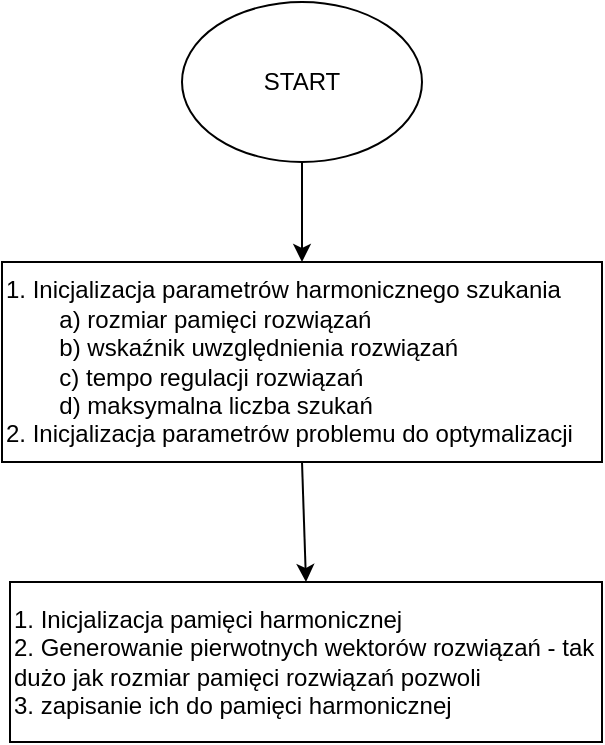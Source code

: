 <mxfile version="16.5.2" type="device"><diagram id="ztGioignhJyoYjqZtGQa" name="Page-1"><mxGraphModel dx="1358" dy="792" grid="1" gridSize="10" guides="1" tooltips="1" connect="1" arrows="1" fold="1" page="1" pageScale="1" pageWidth="827" pageHeight="1169" math="0" shadow="0"><root><mxCell id="0"/><mxCell id="1" parent="0"/><mxCell id="YA8YuFgpxTzWTErR81UD-1" value="&lt;div&gt;1. Inicjalizacja parametrów harmonicznego szukania&lt;/div&gt;&lt;div&gt;&lt;span style=&quot;white-space: pre&quot;&gt;&#9;&lt;/span&gt;a) rozmiar pamięci rozwiązań&lt;br&gt;&lt;/div&gt;&lt;div&gt;&lt;span style=&quot;white-space: pre&quot;&gt;&#9;&lt;/span&gt;b) wskaźnik uwzględnienia rozwiązań&lt;/div&gt;&lt;div&gt;&lt;span style=&quot;white-space: pre&quot;&gt;&#9;&lt;/span&gt;c) tempo regulacji rozwiązań&lt;/div&gt;&lt;div&gt;&lt;span style=&quot;white-space: pre&quot;&gt;&#9;&lt;/span&gt;d) maksymalna liczba szukań&lt;/div&gt;&lt;div&gt;2. Inicjalizacja parametrów problemu do optymalizacji&lt;br&gt;&lt;/div&gt;" style="rounded=0;whiteSpace=wrap;html=1;align=left;" parent="1" vertex="1"><mxGeometry x="264" y="140" width="300" height="100" as="geometry"/></mxCell><mxCell id="lVG-BhEgfNJfGKUg8-pU-1" value="START" style="ellipse;whiteSpace=wrap;html=1;" vertex="1" parent="1"><mxGeometry x="354" y="10" width="120" height="80" as="geometry"/></mxCell><mxCell id="lVG-BhEgfNJfGKUg8-pU-2" value="" style="endArrow=classic;html=1;rounded=0;exitX=0.5;exitY=1;exitDx=0;exitDy=0;entryX=0.5;entryY=0;entryDx=0;entryDy=0;" edge="1" parent="1" source="lVG-BhEgfNJfGKUg8-pU-1" target="YA8YuFgpxTzWTErR81UD-1"><mxGeometry width="50" height="50" relative="1" as="geometry"><mxPoint x="390" y="430" as="sourcePoint"/><mxPoint x="414" y="130" as="targetPoint"/></mxGeometry></mxCell><mxCell id="lVG-BhEgfNJfGKUg8-pU-3" value="&lt;div&gt;1. Inicjalizacja pamięci harmonicznej&lt;/div&gt;&lt;div&gt;2. Generowanie pierwotnych wektorów rozwiązań - tak dużo jak rozmiar pamięci rozwiązań pozwoli&lt;/div&gt;&lt;div&gt;3. zapisanie ich do pamięci harmonicznej &lt;br&gt; &lt;/div&gt;" style="rounded=0;whiteSpace=wrap;html=1;align=left;" vertex="1" parent="1"><mxGeometry x="268" y="300" width="296" height="80" as="geometry"/></mxCell><mxCell id="lVG-BhEgfNJfGKUg8-pU-4" value="" style="endArrow=classic;html=1;rounded=0;exitX=0.5;exitY=1;exitDx=0;exitDy=0;entryX=0.5;entryY=0;entryDx=0;entryDy=0;" edge="1" parent="1" source="YA8YuFgpxTzWTErR81UD-1" target="lVG-BhEgfNJfGKUg8-pU-3"><mxGeometry width="50" height="50" relative="1" as="geometry"><mxPoint x="390" y="430" as="sourcePoint"/><mxPoint x="440" y="380" as="targetPoint"/></mxGeometry></mxCell></root></mxGraphModel></diagram></mxfile>